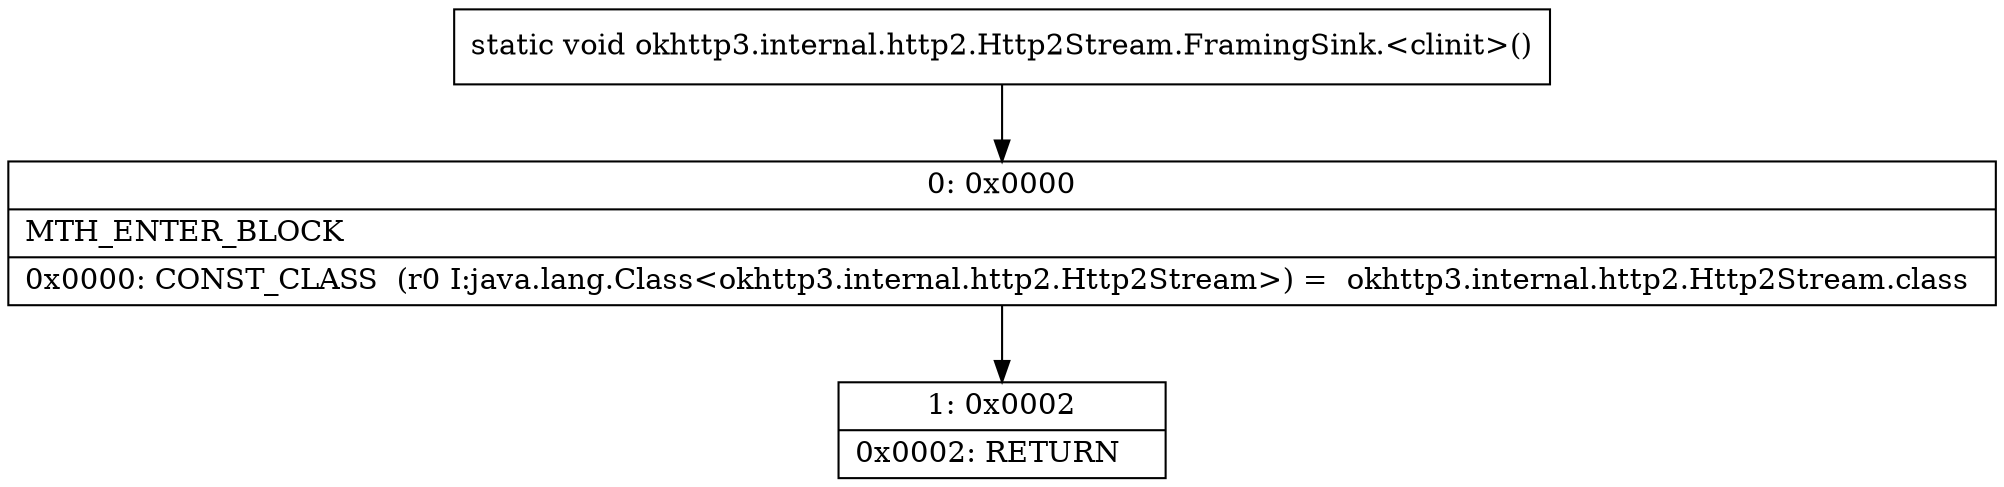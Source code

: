 digraph "CFG forokhttp3.internal.http2.Http2Stream.FramingSink.\<clinit\>()V" {
Node_0 [shape=record,label="{0\:\ 0x0000|MTH_ENTER_BLOCK\l|0x0000: CONST_CLASS  (r0 I:java.lang.Class\<okhttp3.internal.http2.Http2Stream\>) =  okhttp3.internal.http2.Http2Stream.class \l}"];
Node_1 [shape=record,label="{1\:\ 0x0002|0x0002: RETURN   \l}"];
MethodNode[shape=record,label="{static void okhttp3.internal.http2.Http2Stream.FramingSink.\<clinit\>() }"];
MethodNode -> Node_0;
Node_0 -> Node_1;
}


